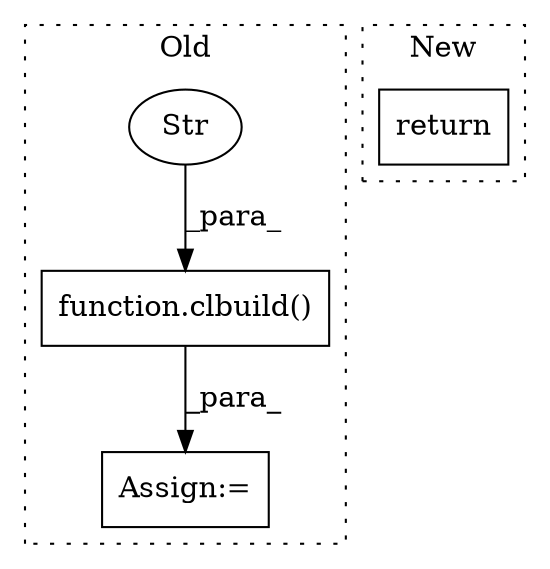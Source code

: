 digraph G {
subgraph cluster0 {
1 [label="function.clbuild()" a="75" s="5833,6781" l="8,1" shape="box"];
3 [label="Str" a="66" s="5849" l="932" shape="ellipse"];
4 [label="Assign:=" a="68" s="5830" l="3" shape="box"];
label = "Old";
style="dotted";
}
subgraph cluster1 {
2 [label="return" a="93" s="5735" l="7" shape="box"];
label = "New";
style="dotted";
}
1 -> 4 [label="_para_"];
3 -> 1 [label="_para_"];
}